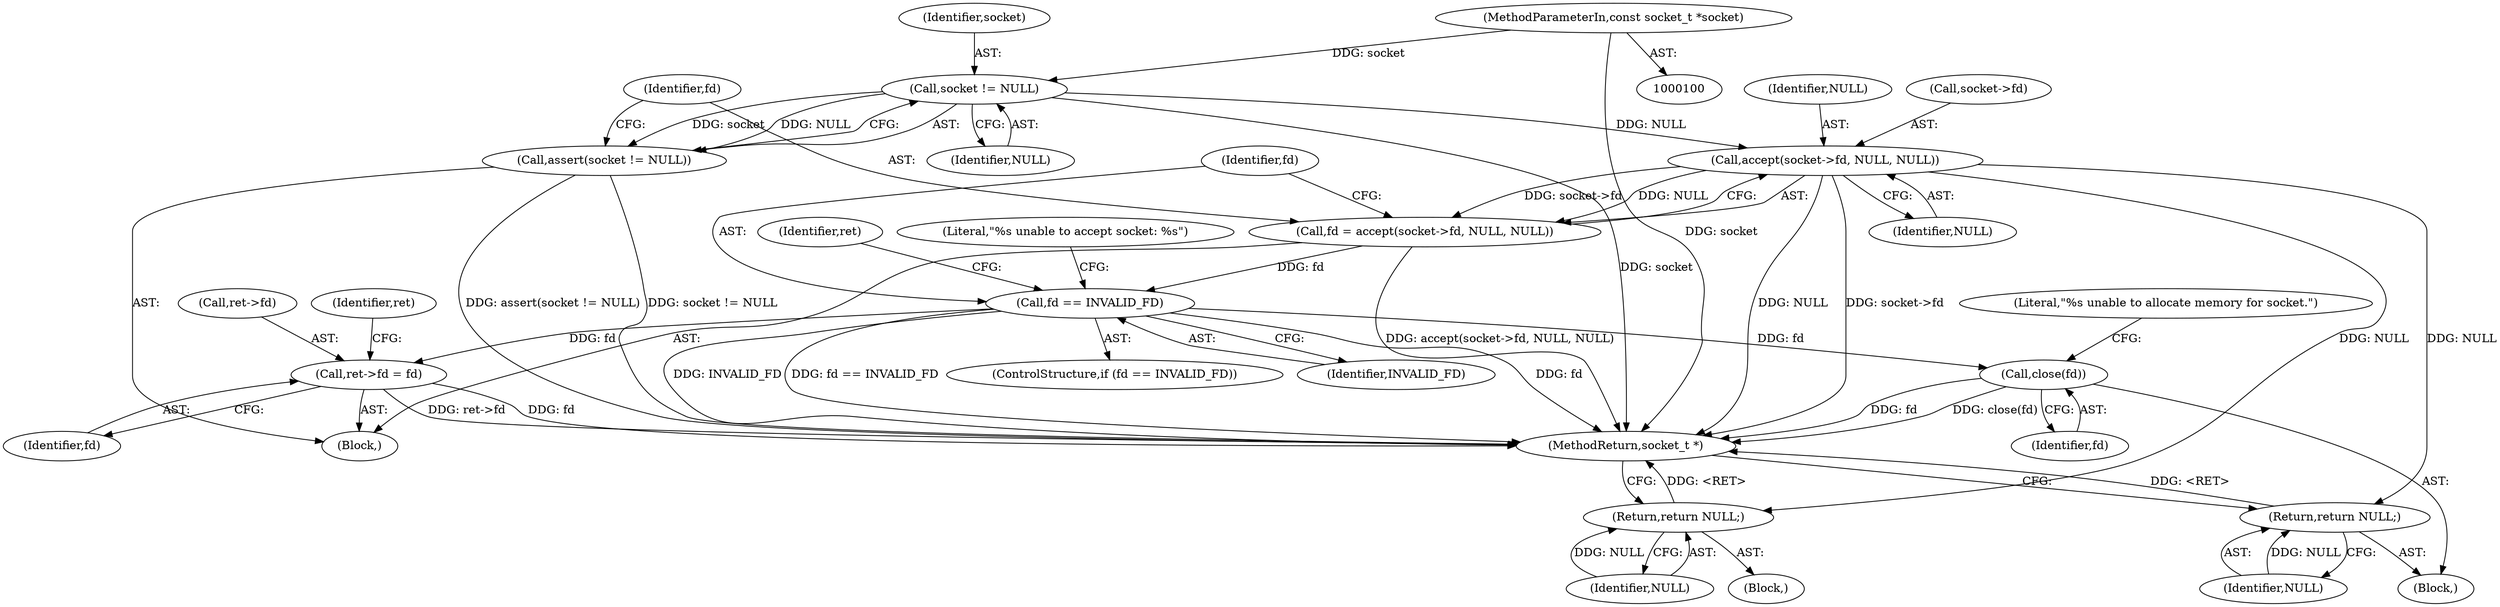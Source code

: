 digraph "0_Android_472271b153c5dc53c28beac55480a8d8434b2d5c_61@API" {
"1000104" [label="(Call,socket != NULL)"];
"1000101" [label="(MethodParameterIn,const socket_t *socket)"];
"1000103" [label="(Call,assert(socket != NULL))"];
"1000110" [label="(Call,accept(socket->fd, NULL, NULL))"];
"1000108" [label="(Call,fd = accept(socket->fd, NULL, NULL))"];
"1000117" [label="(Call,fd == INVALID_FD)"];
"1000140" [label="(Call,close(fd))"];
"1000147" [label="(Call,ret->fd = fd)"];
"1000126" [label="(Return,return NULL;)"];
"1000145" [label="(Return,return NULL;)"];
"1000119" [label="(Identifier,INVALID_FD)"];
"1000104" [label="(Call,socket != NULL)"];
"1000103" [label="(Call,assert(socket != NULL))"];
"1000116" [label="(ControlStructure,if (fd == INVALID_FD))"];
"1000146" [label="(Identifier,NULL)"];
"1000111" [label="(Call,socket->fd)"];
"1000115" [label="(Identifier,NULL)"];
"1000127" [label="(Identifier,NULL)"];
"1000122" [label="(Literal,\"%s unable to accept socket: %s\")"];
"1000130" [label="(Identifier,ret)"];
"1000108" [label="(Call,fd = accept(socket->fd, NULL, NULL))"];
"1000148" [label="(Call,ret->fd)"];
"1000109" [label="(Identifier,fd)"];
"1000140" [label="(Call,close(fd))"];
"1000143" [label="(Literal,\"%s unable to allocate memory for socket.\")"];
"1000154" [label="(MethodReturn,socket_t *)"];
"1000110" [label="(Call,accept(socket->fd, NULL, NULL))"];
"1000102" [label="(Block,)"];
"1000141" [label="(Identifier,fd)"];
"1000114" [label="(Identifier,NULL)"];
"1000153" [label="(Identifier,ret)"];
"1000147" [label="(Call,ret->fd = fd)"];
"1000151" [label="(Identifier,fd)"];
"1000126" [label="(Return,return NULL;)"];
"1000145" [label="(Return,return NULL;)"];
"1000105" [label="(Identifier,socket)"];
"1000101" [label="(MethodParameterIn,const socket_t *socket)"];
"1000139" [label="(Block,)"];
"1000120" [label="(Block,)"];
"1000106" [label="(Identifier,NULL)"];
"1000118" [label="(Identifier,fd)"];
"1000117" [label="(Call,fd == INVALID_FD)"];
"1000104" -> "1000103"  [label="AST: "];
"1000104" -> "1000106"  [label="CFG: "];
"1000105" -> "1000104"  [label="AST: "];
"1000106" -> "1000104"  [label="AST: "];
"1000103" -> "1000104"  [label="CFG: "];
"1000104" -> "1000154"  [label="DDG: socket"];
"1000104" -> "1000103"  [label="DDG: socket"];
"1000104" -> "1000103"  [label="DDG: NULL"];
"1000101" -> "1000104"  [label="DDG: socket"];
"1000104" -> "1000110"  [label="DDG: NULL"];
"1000101" -> "1000100"  [label="AST: "];
"1000101" -> "1000154"  [label="DDG: socket"];
"1000103" -> "1000102"  [label="AST: "];
"1000109" -> "1000103"  [label="CFG: "];
"1000103" -> "1000154"  [label="DDG: socket != NULL"];
"1000103" -> "1000154"  [label="DDG: assert(socket != NULL)"];
"1000110" -> "1000108"  [label="AST: "];
"1000110" -> "1000115"  [label="CFG: "];
"1000111" -> "1000110"  [label="AST: "];
"1000114" -> "1000110"  [label="AST: "];
"1000115" -> "1000110"  [label="AST: "];
"1000108" -> "1000110"  [label="CFG: "];
"1000110" -> "1000154"  [label="DDG: NULL"];
"1000110" -> "1000154"  [label="DDG: socket->fd"];
"1000110" -> "1000108"  [label="DDG: socket->fd"];
"1000110" -> "1000108"  [label="DDG: NULL"];
"1000110" -> "1000126"  [label="DDG: NULL"];
"1000110" -> "1000145"  [label="DDG: NULL"];
"1000108" -> "1000102"  [label="AST: "];
"1000109" -> "1000108"  [label="AST: "];
"1000118" -> "1000108"  [label="CFG: "];
"1000108" -> "1000154"  [label="DDG: accept(socket->fd, NULL, NULL)"];
"1000108" -> "1000117"  [label="DDG: fd"];
"1000117" -> "1000116"  [label="AST: "];
"1000117" -> "1000119"  [label="CFG: "];
"1000118" -> "1000117"  [label="AST: "];
"1000119" -> "1000117"  [label="AST: "];
"1000122" -> "1000117"  [label="CFG: "];
"1000130" -> "1000117"  [label="CFG: "];
"1000117" -> "1000154"  [label="DDG: fd == INVALID_FD"];
"1000117" -> "1000154"  [label="DDG: fd"];
"1000117" -> "1000154"  [label="DDG: INVALID_FD"];
"1000117" -> "1000140"  [label="DDG: fd"];
"1000117" -> "1000147"  [label="DDG: fd"];
"1000140" -> "1000139"  [label="AST: "];
"1000140" -> "1000141"  [label="CFG: "];
"1000141" -> "1000140"  [label="AST: "];
"1000143" -> "1000140"  [label="CFG: "];
"1000140" -> "1000154"  [label="DDG: close(fd)"];
"1000140" -> "1000154"  [label="DDG: fd"];
"1000147" -> "1000102"  [label="AST: "];
"1000147" -> "1000151"  [label="CFG: "];
"1000148" -> "1000147"  [label="AST: "];
"1000151" -> "1000147"  [label="AST: "];
"1000153" -> "1000147"  [label="CFG: "];
"1000147" -> "1000154"  [label="DDG: fd"];
"1000147" -> "1000154"  [label="DDG: ret->fd"];
"1000126" -> "1000120"  [label="AST: "];
"1000126" -> "1000127"  [label="CFG: "];
"1000127" -> "1000126"  [label="AST: "];
"1000154" -> "1000126"  [label="CFG: "];
"1000126" -> "1000154"  [label="DDG: <RET>"];
"1000127" -> "1000126"  [label="DDG: NULL"];
"1000145" -> "1000139"  [label="AST: "];
"1000145" -> "1000146"  [label="CFG: "];
"1000146" -> "1000145"  [label="AST: "];
"1000154" -> "1000145"  [label="CFG: "];
"1000145" -> "1000154"  [label="DDG: <RET>"];
"1000146" -> "1000145"  [label="DDG: NULL"];
}
